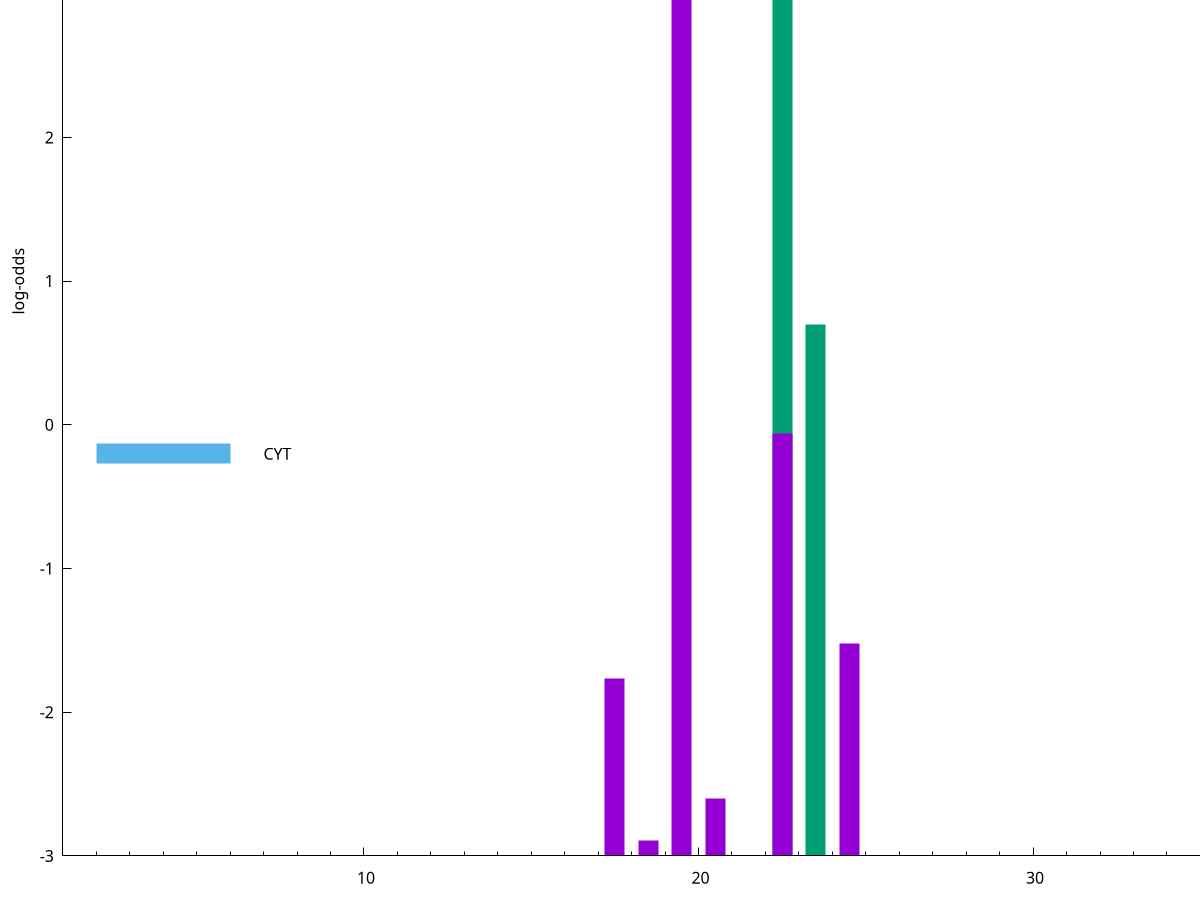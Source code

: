 set title "LipoP predictions for SRR3987128.gff"
set size 2., 1.4
set xrange [1:70] 
set mxtics 10
set yrange [-3:5]
set y2range [0:8]
set ylabel "log-odds"
set term postscript eps color solid "Helvetica" 30
set output "SRR3987128.gff22.eps"
set arrow from 2,4.19939 to 6,4.19939 nohead lt 1 lw 20
set label "SpI" at 7,4.19939
set arrow from 2,3.78583 to 6,3.78583 nohead lt 2 lw 20
set label "SpII" at 7,3.78583
set arrow from 2,-0.200913 to 6,-0.200913 nohead lt 3 lw 20
set label "CYT" at 7,-0.200913
set arrow from 2,4.19939 to 6,4.19939 nohead lt 1 lw 20
set label "SpI" at 7,4.19939
# NOTE: The scores below are the log-odds scores with the threshold
# NOTE: subtracted (a hack to make gnuplot make the histogram all
# NOTE: look nice).
plot "-" axes x1y2 title "" with impulses lt 2 lw 20, "-" axes x1y2 title "" with impulses lt 1 lw 20
22.500000 6.604970
23.500000 3.700462
e
19.500000 7.025520
22.500000 2.938030
24.500000 1.477300
17.500000 1.233290
20.500000 0.401880
18.500000 0.107480
e
exit
